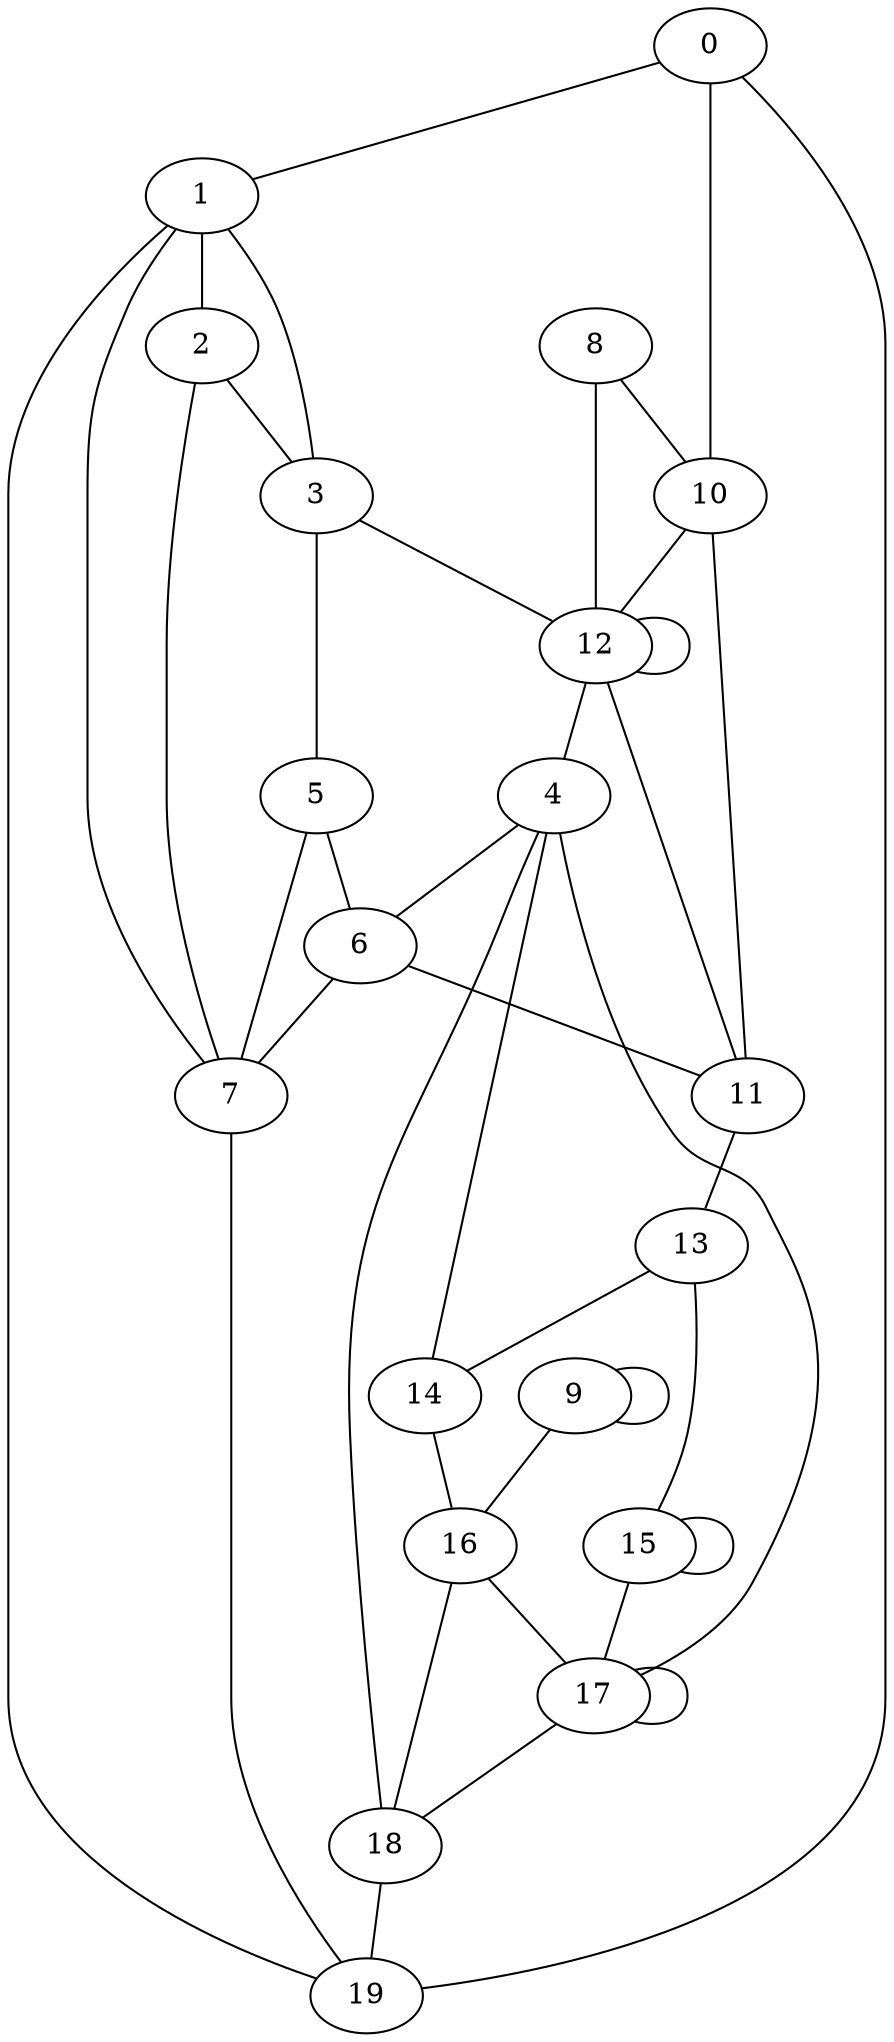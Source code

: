 graph sortie {
0 -- 1;
0 -- 10;
1 -- 2;
1 -- 3;
2 -- 3;
2 -- 7;
3 -- 12;
3 -- 5;
4 -- 17;
4 -- 6;
5 -- 6;
5 -- 7;
6 -- 7;
6 -- 11;
7 -- 1;
7 -- 19;
8 -- 12;
8 -- 10;
9 -- 9;
9 -- 16;
10 -- 11;
10 -- 12;
11 -- 12;
11 -- 13;
12 -- 12;
12 -- 4;
13 -- 14;
13 -- 15;
14 -- 4;
14 -- 16;
15 -- 15;
15 -- 17;
16 -- 17;
16 -- 18;
17 -- 18;
17 -- 17;
18 -- 19;
18 -- 4;
19 -- 0;
19 -- 1;
}